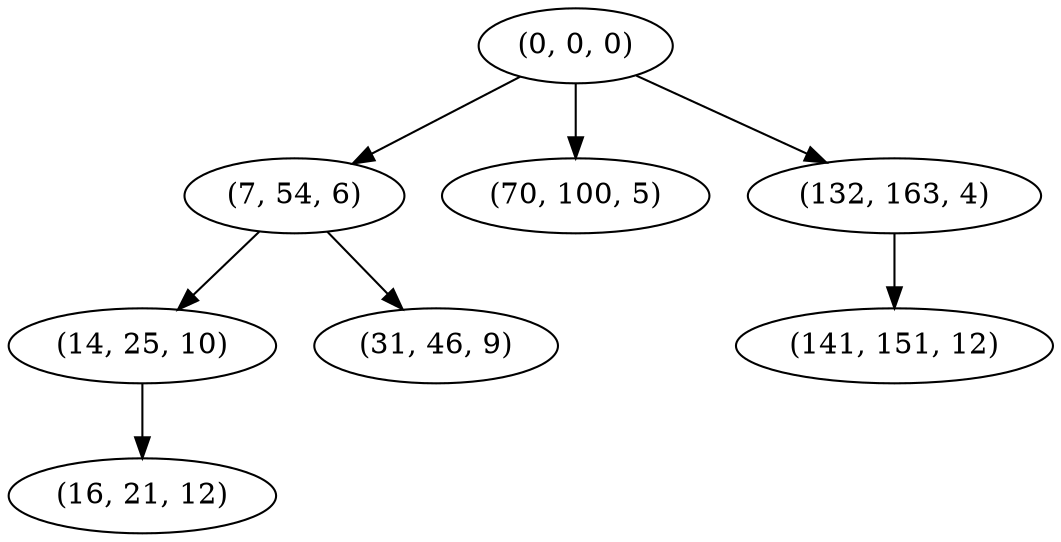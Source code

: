 digraph tree {
    "(0, 0, 0)";
    "(7, 54, 6)";
    "(14, 25, 10)";
    "(16, 21, 12)";
    "(31, 46, 9)";
    "(70, 100, 5)";
    "(132, 163, 4)";
    "(141, 151, 12)";
    "(0, 0, 0)" -> "(7, 54, 6)";
    "(0, 0, 0)" -> "(70, 100, 5)";
    "(0, 0, 0)" -> "(132, 163, 4)";
    "(7, 54, 6)" -> "(14, 25, 10)";
    "(7, 54, 6)" -> "(31, 46, 9)";
    "(14, 25, 10)" -> "(16, 21, 12)";
    "(132, 163, 4)" -> "(141, 151, 12)";
}
